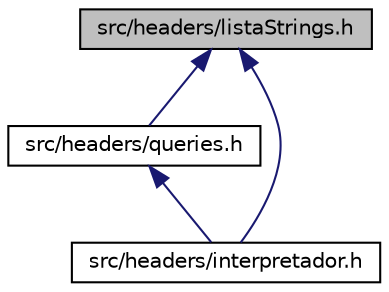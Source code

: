 digraph "src/headers/listaStrings.h"
{
  edge [fontname="Helvetica",fontsize="10",labelfontname="Helvetica",labelfontsize="10"];
  node [fontname="Helvetica",fontsize="10",shape=record];
  Node1 [label="src/headers/listaStrings.h",height=0.2,width=0.4,color="black", fillcolor="grey75", style="filled" fontcolor="black"];
  Node1 -> Node2 [dir="back",color="midnightblue",fontsize="10",style="solid",fontname="Helvetica"];
  Node2 [label="src/headers/queries.h",height=0.2,width=0.4,color="black", fillcolor="white", style="filled",URL="$queries_8h.html",tooltip="Protótipos das funções que trabalham com as Queries. "];
  Node2 -> Node3 [dir="back",color="midnightblue",fontsize="10",style="solid",fontname="Helvetica"];
  Node3 [label="src/headers/interpretador.h",height=0.2,width=0.4,color="black", fillcolor="white", style="filled",URL="$interpretador_8h.html",tooltip="Protótipos das funções que trabalham com o Interpretador. "];
  Node1 -> Node3 [dir="back",color="midnightblue",fontsize="10",style="solid",fontname="Helvetica"];
}
